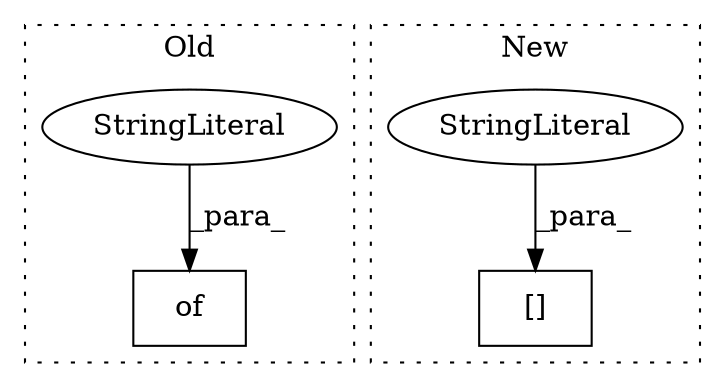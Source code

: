 digraph G {
subgraph cluster0 {
1 [label="of" a="32" s="3353,3422" l="3,1" shape="box"];
4 [label="StringLiteral" a="45" s="3393" l="15" shape="ellipse"];
label = "Old";
style="dotted";
}
subgraph cluster1 {
2 [label="[]" a="2" s="3080,3108" l="13,1" shape="box"];
3 [label="StringLiteral" a="45" s="3093" l="15" shape="ellipse"];
label = "New";
style="dotted";
}
3 -> 2 [label="_para_"];
4 -> 1 [label="_para_"];
}